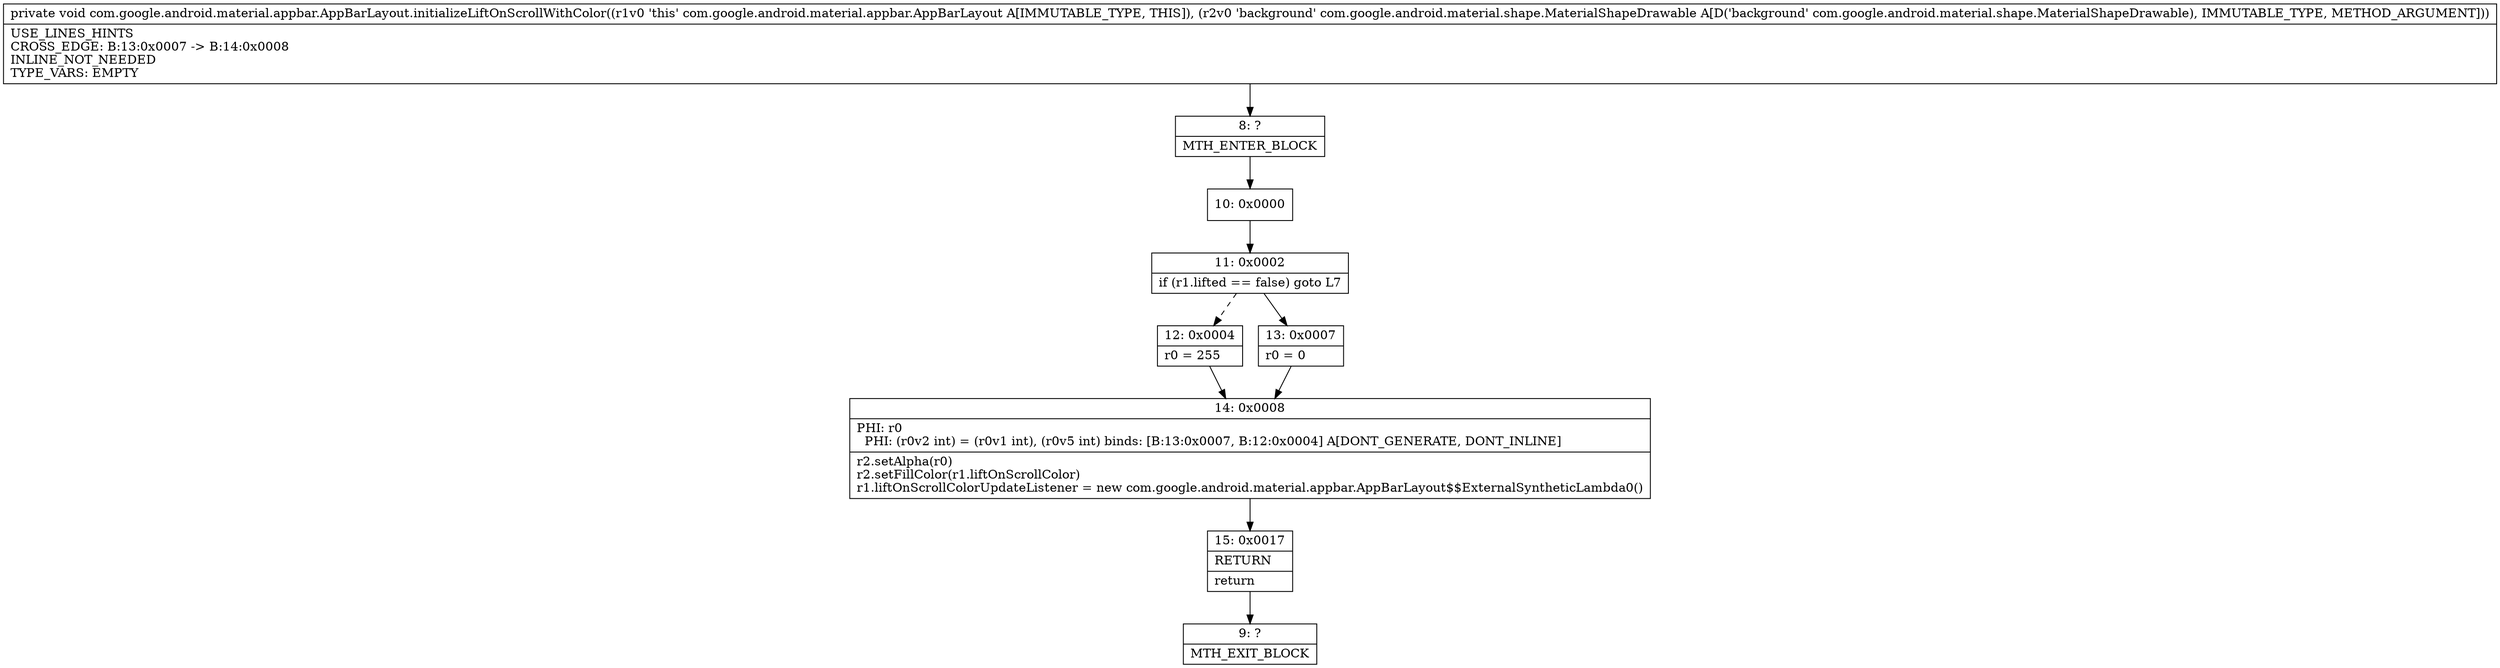 digraph "CFG forcom.google.android.material.appbar.AppBarLayout.initializeLiftOnScrollWithColor(Lcom\/google\/android\/material\/shape\/MaterialShapeDrawable;)V" {
Node_8 [shape=record,label="{8\:\ ?|MTH_ENTER_BLOCK\l}"];
Node_10 [shape=record,label="{10\:\ 0x0000}"];
Node_11 [shape=record,label="{11\:\ 0x0002|if (r1.lifted == false) goto L7\l}"];
Node_12 [shape=record,label="{12\:\ 0x0004|r0 = 255\l}"];
Node_14 [shape=record,label="{14\:\ 0x0008|PHI: r0 \l  PHI: (r0v2 int) = (r0v1 int), (r0v5 int) binds: [B:13:0x0007, B:12:0x0004] A[DONT_GENERATE, DONT_INLINE]\l|r2.setAlpha(r0)\lr2.setFillColor(r1.liftOnScrollColor)\lr1.liftOnScrollColorUpdateListener = new com.google.android.material.appbar.AppBarLayout$$ExternalSyntheticLambda0()\l}"];
Node_15 [shape=record,label="{15\:\ 0x0017|RETURN\l|return\l}"];
Node_9 [shape=record,label="{9\:\ ?|MTH_EXIT_BLOCK\l}"];
Node_13 [shape=record,label="{13\:\ 0x0007|r0 = 0\l}"];
MethodNode[shape=record,label="{private void com.google.android.material.appbar.AppBarLayout.initializeLiftOnScrollWithColor((r1v0 'this' com.google.android.material.appbar.AppBarLayout A[IMMUTABLE_TYPE, THIS]), (r2v0 'background' com.google.android.material.shape.MaterialShapeDrawable A[D('background' com.google.android.material.shape.MaterialShapeDrawable), IMMUTABLE_TYPE, METHOD_ARGUMENT]))  | USE_LINES_HINTS\lCROSS_EDGE: B:13:0x0007 \-\> B:14:0x0008\lINLINE_NOT_NEEDED\lTYPE_VARS: EMPTY\l}"];
MethodNode -> Node_8;Node_8 -> Node_10;
Node_10 -> Node_11;
Node_11 -> Node_12[style=dashed];
Node_11 -> Node_13;
Node_12 -> Node_14;
Node_14 -> Node_15;
Node_15 -> Node_9;
Node_13 -> Node_14;
}

